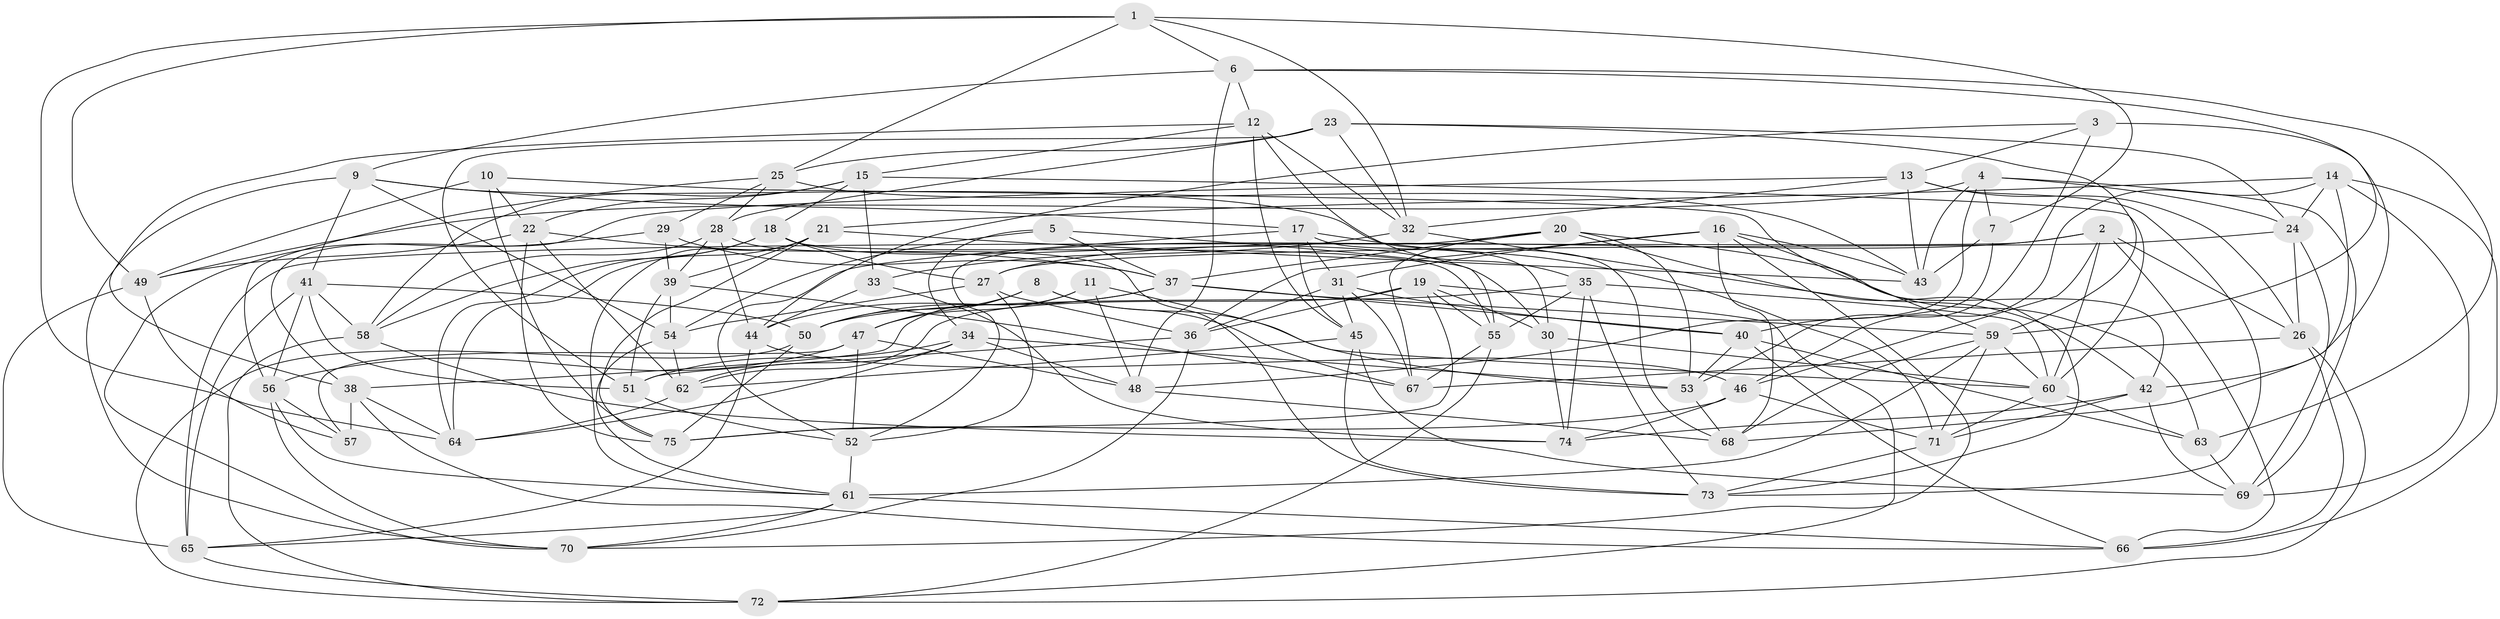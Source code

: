 // original degree distribution, {4: 1.0}
// Generated by graph-tools (version 1.1) at 2025/50/03/09/25 03:50:47]
// undirected, 75 vertices, 219 edges
graph export_dot {
graph [start="1"]
  node [color=gray90,style=filled];
  1;
  2;
  3;
  4;
  5;
  6;
  7;
  8;
  9;
  10;
  11;
  12;
  13;
  14;
  15;
  16;
  17;
  18;
  19;
  20;
  21;
  22;
  23;
  24;
  25;
  26;
  27;
  28;
  29;
  30;
  31;
  32;
  33;
  34;
  35;
  36;
  37;
  38;
  39;
  40;
  41;
  42;
  43;
  44;
  45;
  46;
  47;
  48;
  49;
  50;
  51;
  52;
  53;
  54;
  55;
  56;
  57;
  58;
  59;
  60;
  61;
  62;
  63;
  64;
  65;
  66;
  67;
  68;
  69;
  70;
  71;
  72;
  73;
  74;
  75;
  1 -- 6 [weight=1.0];
  1 -- 7 [weight=1.0];
  1 -- 25 [weight=1.0];
  1 -- 32 [weight=1.0];
  1 -- 49 [weight=1.0];
  1 -- 64 [weight=1.0];
  2 -- 26 [weight=1.0];
  2 -- 27 [weight=1.0];
  2 -- 46 [weight=1.0];
  2 -- 60 [weight=1.0];
  2 -- 65 [weight=1.0];
  2 -- 66 [weight=1.0];
  3 -- 13 [weight=1.0];
  3 -- 42 [weight=1.0];
  3 -- 44 [weight=1.0];
  3 -- 53 [weight=1.0];
  4 -- 7 [weight=1.0];
  4 -- 24 [weight=1.0];
  4 -- 43 [weight=1.0];
  4 -- 48 [weight=1.0];
  4 -- 49 [weight=1.0];
  4 -- 69 [weight=1.0];
  5 -- 34 [weight=1.0];
  5 -- 37 [weight=1.0];
  5 -- 54 [weight=1.0];
  5 -- 55 [weight=1.0];
  6 -- 9 [weight=1.0];
  6 -- 12 [weight=1.0];
  6 -- 48 [weight=1.0];
  6 -- 59 [weight=1.0];
  6 -- 63 [weight=1.0];
  7 -- 40 [weight=1.0];
  7 -- 43 [weight=1.0];
  8 -- 47 [weight=1.0];
  8 -- 50 [weight=1.0];
  8 -- 60 [weight=1.0];
  8 -- 67 [weight=1.0];
  9 -- 17 [weight=1.0];
  9 -- 41 [weight=1.0];
  9 -- 54 [weight=1.0];
  9 -- 68 [weight=1.0];
  9 -- 70 [weight=1.0];
  10 -- 22 [weight=1.0];
  10 -- 49 [weight=1.0];
  10 -- 59 [weight=1.0];
  10 -- 75 [weight=1.0];
  11 -- 38 [weight=1.0];
  11 -- 47 [weight=1.0];
  11 -- 48 [weight=1.0];
  11 -- 53 [weight=1.0];
  12 -- 15 [weight=1.0];
  12 -- 32 [weight=1.0];
  12 -- 35 [weight=1.0];
  12 -- 38 [weight=1.0];
  12 -- 45 [weight=1.0];
  13 -- 26 [weight=1.0];
  13 -- 32 [weight=1.0];
  13 -- 38 [weight=1.0];
  13 -- 43 [weight=1.0];
  13 -- 73 [weight=1.0];
  14 -- 21 [weight=1.0];
  14 -- 24 [weight=1.0];
  14 -- 46 [weight=1.0];
  14 -- 66 [weight=1.0];
  14 -- 68 [weight=1.0];
  14 -- 69 [weight=1.0];
  15 -- 18 [weight=1.0];
  15 -- 22 [weight=1.0];
  15 -- 33 [weight=1.0];
  15 -- 58 [weight=1.0];
  15 -- 60 [weight=1.0];
  16 -- 31 [weight=1.0];
  16 -- 36 [weight=1.0];
  16 -- 42 [weight=1.0];
  16 -- 43 [weight=1.0];
  16 -- 68 [weight=1.0];
  16 -- 70 [weight=1.0];
  17 -- 30 [weight=1.0];
  17 -- 31 [weight=1.0];
  17 -- 45 [weight=1.0];
  17 -- 52 [weight=1.0];
  17 -- 71 [weight=1.0];
  18 -- 27 [weight=1.0];
  18 -- 30 [weight=1.0];
  18 -- 55 [weight=1.0];
  18 -- 58 [weight=1.0];
  18 -- 64 [weight=1.0];
  19 -- 30 [weight=1.0];
  19 -- 36 [weight=1.0];
  19 -- 55 [weight=1.0];
  19 -- 62 [weight=1.0];
  19 -- 72 [weight=1.0];
  19 -- 75 [weight=1.0];
  20 -- 37 [weight=1.0];
  20 -- 52 [weight=1.0];
  20 -- 53 [weight=1.0];
  20 -- 63 [weight=1.0];
  20 -- 67 [weight=1.0];
  20 -- 73 [weight=1.0];
  21 -- 39 [weight=1.0];
  21 -- 43 [weight=1.0];
  21 -- 61 [weight=1.0];
  21 -- 64 [weight=1.0];
  21 -- 75 [weight=1.0];
  22 -- 37 [weight=1.0];
  22 -- 49 [weight=1.0];
  22 -- 62 [weight=1.0];
  22 -- 75 [weight=1.0];
  23 -- 24 [weight=1.0];
  23 -- 25 [weight=1.0];
  23 -- 28 [weight=1.0];
  23 -- 32 [weight=1.0];
  23 -- 51 [weight=1.0];
  23 -- 59 [weight=1.0];
  24 -- 26 [weight=1.0];
  24 -- 27 [weight=1.0];
  24 -- 69 [weight=1.0];
  25 -- 28 [weight=1.0];
  25 -- 29 [weight=1.0];
  25 -- 43 [weight=1.0];
  25 -- 56 [weight=1.0];
  26 -- 66 [weight=1.0];
  26 -- 67 [weight=1.0];
  26 -- 72 [weight=1.0];
  27 -- 36 [weight=1.0];
  27 -- 52 [weight=1.0];
  27 -- 54 [weight=1.0];
  28 -- 39 [weight=1.0];
  28 -- 44 [weight=1.0];
  28 -- 58 [weight=1.0];
  28 -- 73 [weight=1.0];
  29 -- 37 [weight=1.0];
  29 -- 39 [weight=1.0];
  29 -- 70 [weight=1.0];
  30 -- 60 [weight=2.0];
  30 -- 74 [weight=1.0];
  31 -- 36 [weight=1.0];
  31 -- 40 [weight=1.0];
  31 -- 45 [weight=1.0];
  31 -- 67 [weight=1.0];
  32 -- 33 [weight=1.0];
  32 -- 42 [weight=1.0];
  33 -- 44 [weight=1.0];
  33 -- 74 [weight=1.0];
  34 -- 48 [weight=1.0];
  34 -- 51 [weight=1.0];
  34 -- 53 [weight=1.0];
  34 -- 62 [weight=1.0];
  34 -- 64 [weight=1.0];
  35 -- 50 [weight=1.0];
  35 -- 55 [weight=1.0];
  35 -- 60 [weight=1.0];
  35 -- 73 [weight=1.0];
  35 -- 74 [weight=1.0];
  36 -- 51 [weight=1.0];
  36 -- 70 [weight=1.0];
  37 -- 40 [weight=1.0];
  37 -- 44 [weight=1.0];
  37 -- 50 [weight=1.0];
  37 -- 59 [weight=1.0];
  38 -- 57 [weight=1.0];
  38 -- 64 [weight=1.0];
  38 -- 66 [weight=1.0];
  39 -- 51 [weight=1.0];
  39 -- 54 [weight=1.0];
  39 -- 67 [weight=1.0];
  40 -- 53 [weight=1.0];
  40 -- 63 [weight=1.0];
  40 -- 66 [weight=1.0];
  41 -- 50 [weight=1.0];
  41 -- 51 [weight=1.0];
  41 -- 56 [weight=1.0];
  41 -- 58 [weight=1.0];
  41 -- 65 [weight=1.0];
  42 -- 69 [weight=1.0];
  42 -- 71 [weight=1.0];
  42 -- 74 [weight=1.0];
  44 -- 46 [weight=1.0];
  44 -- 65 [weight=1.0];
  45 -- 62 [weight=1.0];
  45 -- 69 [weight=1.0];
  45 -- 73 [weight=1.0];
  46 -- 71 [weight=1.0];
  46 -- 74 [weight=1.0];
  46 -- 75 [weight=1.0];
  47 -- 48 [weight=1.0];
  47 -- 52 [weight=1.0];
  47 -- 56 [weight=1.0];
  47 -- 57 [weight=1.0];
  48 -- 68 [weight=1.0];
  49 -- 57 [weight=1.0];
  49 -- 65 [weight=1.0];
  50 -- 72 [weight=1.0];
  50 -- 75 [weight=1.0];
  51 -- 52 [weight=1.0];
  52 -- 61 [weight=1.0];
  53 -- 68 [weight=1.0];
  54 -- 61 [weight=1.0];
  54 -- 62 [weight=1.0];
  55 -- 67 [weight=1.0];
  55 -- 72 [weight=1.0];
  56 -- 57 [weight=1.0];
  56 -- 61 [weight=1.0];
  56 -- 70 [weight=1.0];
  58 -- 72 [weight=1.0];
  58 -- 74 [weight=1.0];
  59 -- 60 [weight=1.0];
  59 -- 61 [weight=1.0];
  59 -- 68 [weight=1.0];
  59 -- 71 [weight=1.0];
  60 -- 63 [weight=2.0];
  60 -- 71 [weight=1.0];
  61 -- 65 [weight=1.0];
  61 -- 66 [weight=1.0];
  61 -- 70 [weight=1.0];
  62 -- 64 [weight=1.0];
  63 -- 69 [weight=1.0];
  65 -- 72 [weight=1.0];
  71 -- 73 [weight=1.0];
}
